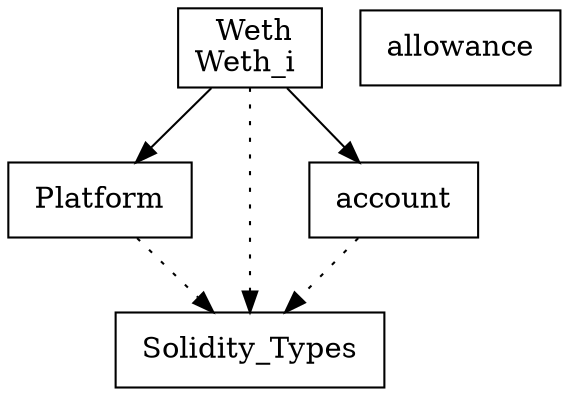 digraph {
Platform [ label=" Platform " shape= box ]
Solidity_Types [ label=" Solidity_Types " shape= box ]
Weth_i [ label=" Weth\nWeth_i " shape= box ]
account [ label=" account " shape= box ]
allowance [ label=" allowance " shape= box ]

"Platform" -> "Solidity_Types" [style= dotted ]
"Weth_i" -> "Solidity_Types" [style= dotted ]
"Weth_i" -> "Platform" []
"Weth_i" -> "account" []
"account" -> "Solidity_Types" [style= dotted ]
}
